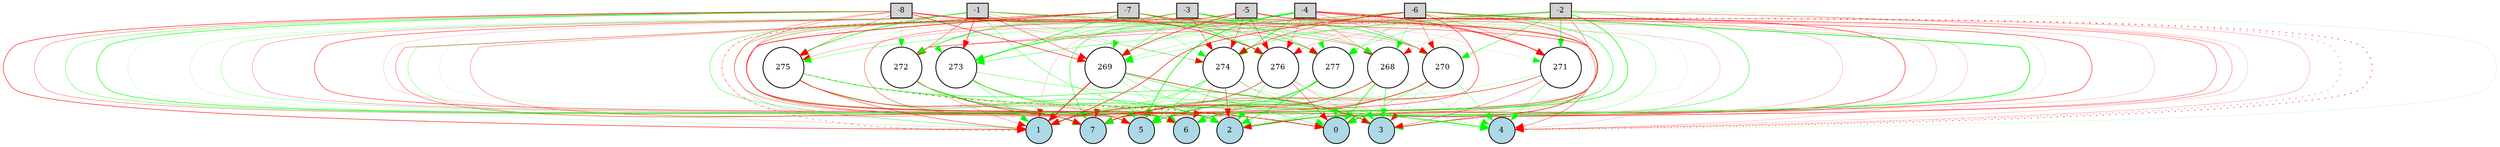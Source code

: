 digraph {
	node [fontsize=9 height=0.2 shape=circle width=0.2]
	-1 [fillcolor=lightgray shape=box style=filled]
	-2 [fillcolor=lightgray shape=box style=filled]
	-3 [fillcolor=lightgray shape=box style=filled]
	-4 [fillcolor=lightgray shape=box style=filled]
	-5 [fillcolor=lightgray shape=box style=filled]
	-6 [fillcolor=lightgray shape=box style=filled]
	-7 [fillcolor=lightgray shape=box style=filled]
	-8 [fillcolor=lightgray shape=box style=filled]
	0 [fillcolor=lightblue style=filled]
	1 [fillcolor=lightblue style=filled]
	2 [fillcolor=lightblue style=filled]
	3 [fillcolor=lightblue style=filled]
	4 [fillcolor=lightblue style=filled]
	5 [fillcolor=lightblue style=filled]
	6 [fillcolor=lightblue style=filled]
	7 [fillcolor=lightblue style=filled]
	268 [fillcolor=white style=filled]
	269 [fillcolor=white style=filled]
	270 [fillcolor=white style=filled]
	271 [fillcolor=white style=filled]
	272 [fillcolor=white style=filled]
	273 [fillcolor=white style=filled]
	274 [fillcolor=white style=filled]
	275 [fillcolor=white style=filled]
	276 [fillcolor=white style=filled]
	277 [fillcolor=white style=filled]
	-1 -> 268 [color=red penwidth=0.3026952945287314 style=solid]
	-1 -> 269 [color=red penwidth=0.4220532795222274 style=solid]
	-1 -> 270 [color=red penwidth=0.17066809970992516 style=solid]
	-1 -> 271 [color=green penwidth=0.1349249746735508 style=solid]
	-1 -> 272 [color=red penwidth=0.39072473157431964 style=solid]
	-1 -> 273 [color=red penwidth=0.6488454050421525 style=solid]
	-1 -> 274 [color=green penwidth=0.31392375523889127 style=solid]
	-1 -> 275 [color=green penwidth=0.7571512535125334 style=solid]
	-1 -> 276 [color=green penwidth=0.10270157281516797 style=solid]
	-1 -> 277 [color=green penwidth=0.371783288396502 style=solid]
	-2 -> 268 [color=red penwidth=0.14951137401892595 style=solid]
	-2 -> 269 [color=green penwidth=0.2803363443009863 style=solid]
	-2 -> 270 [color=green penwidth=0.4849137541842543 style=solid]
	-2 -> 271 [color=green penwidth=0.6612868967647652 style=solid]
	-2 -> 272 [color=red penwidth=0.3775513352075083 style=solid]
	-2 -> 273 [color=green penwidth=0.24502455030015974 style=solid]
	-2 -> 274 [color=green penwidth=0.43854344524018074 style=solid]
	-2 -> 276 [color=red penwidth=0.1702343588782732 style=solid]
	-2 -> 277 [color=green penwidth=0.35090143521534345 style=solid]
	-3 -> 268 [color=green penwidth=0.20003273863206375 style=solid]
	-3 -> 269 [color=green penwidth=0.4572178158498852 style=solid]
	-3 -> 270 [color=green penwidth=0.4381110152692703 style=solid]
	-3 -> 271 [color=red penwidth=0.40979046861647805 style=dotted]
	-3 -> 272 [color=red penwidth=0.25917664741036656 style=solid]
	-3 -> 273 [color=green penwidth=0.3860512733020226 style=solid]
	-3 -> 274 [color=red penwidth=0.42364475652823264 style=solid]
	-3 -> 275 [color=green penwidth=0.10341853274939775 style=solid]
	-3 -> 276 [color=green penwidth=0.26065887725191444 style=solid]
	-3 -> 277 [color=green penwidth=0.5901064056515832 style=solid]
	-4 -> 268 [color=red penwidth=0.2774830979212967 style=solid]
	-4 -> 269 [color=green penwidth=0.2439468669706659 style=solid]
	-4 -> 270 [color=red penwidth=0.2900813636951184 style=solid]
	-4 -> 271 [color=red penwidth=0.6559738864133576 style=solid]
	-4 -> 272 [color=green penwidth=0.21461328919990602 style=solid]
	-4 -> 273 [color=green penwidth=0.5419636095025326 style=solid]
	-4 -> 274 [color=green penwidth=0.6573036877023379 style=solid]
	-4 -> 275 [color=green penwidth=0.17457040623425524 style=solid]
	-4 -> 276 [color=red penwidth=0.35087930781411447 style=solid]
	-4 -> 277 [color=green penwidth=0.2543532213163642 style=solid]
	-5 -> 268 [color=red penwidth=0.1144496224590855 style=solid]
	-5 -> 269 [color=red penwidth=0.6442555631632121 style=solid]
	-5 -> 270 [color=green penwidth=0.1624837457200039 style=solid]
	-5 -> 271 [color=red penwidth=0.1489830177080666 style=solid]
	-5 -> 272 [color=green penwidth=0.32055615501117224 style=solid]
	-5 -> 273 [color=green penwidth=0.24862179308934623 style=solid]
	-5 -> 274 [color=red penwidth=0.36801039010759706 style=solid]
	-5 -> 275 [color=red penwidth=0.25162962101900194 style=solid]
	-5 -> 276 [color=red penwidth=0.46728763321784506 style=solid]
	-5 -> 277 [color=green penwidth=0.11788844590468112 style=solid]
	-6 -> 268 [color=green penwidth=0.2954842066874719 style=solid]
	-6 -> 269 [color=green penwidth=0.24030552600966412 style=solid]
	-6 -> 270 [color=red penwidth=0.3202582743213951 style=solid]
	-6 -> 271 [color=red penwidth=0.3047006624686298 style=solid]
	-6 -> 272 [color=red penwidth=0.37870693772589825 style=solid]
	-6 -> 273 [color=green penwidth=0.21613555218319427 style=solid]
	-6 -> 274 [color=red penwidth=0.43062757903927984 style=solid]
	-6 -> 275 [color=green penwidth=0.23299055383594935 style=solid]
	-6 -> 276 [color=red penwidth=0.12044155467109315 style=solid]
	-6 -> 277 [color=green penwidth=0.3781563812681741 style=solid]
	-7 -> 268 [color=red penwidth=0.17523033628662568 style=solid]
	-7 -> 269 [color=green penwidth=0.41080579159797526 style=dotted]
	-7 -> 270 [color=green penwidth=0.3665501259746474 style=solid]
	-7 -> 271 [color=red penwidth=0.3704575077419443 style=solid]
	-7 -> 272 [color=green penwidth=0.22018819580820448 style=solid]
	-7 -> 273 [color=green penwidth=0.6410858560160354 style=solid]
	-7 -> 274 [color=green penwidth=0.2872602682072214 style=solid]
	-7 -> 275 [color=red penwidth=0.10025077578781923 style=solid]
	-7 -> 276 [color=green penwidth=0.7080400847159355 style=solid]
	-7 -> 277 [color=red penwidth=0.23705017138306703 style=solid]
	-8 -> 268 [color=green penwidth=0.3457021698656888 style=solid]
	-8 -> 269 [color=red penwidth=0.5974391688791227 style=solid]
	-8 -> 270 [color=red penwidth=0.2566322885960012 style=solid]
	-8 -> 272 [color=green penwidth=0.25773202975522536 style=solid]
	-8 -> 273 [color=green penwidth=0.15296679621986609 style=solid]
	-8 -> 274 [color=red penwidth=0.15589974995369255 style=solid]
	-8 -> 275 [color=red penwidth=0.28202240213312046 style=solid]
	-8 -> 276 [color=red penwidth=0.6777307086193186 style=solid]
	-8 -> 277 [color=red penwidth=0.134672702054578 style=solid]
	268 -> 0 [color=green penwidth=0.8233303171916048 style=solid]
	268 -> 1 [color=green penwidth=0.2277051130187018 style=solid]
	268 -> 2 [color=green penwidth=0.22211411462703334 style=solid]
	268 -> 3 [color=green penwidth=0.5589186702135251 style=solid]
	268 -> 4 [color=green penwidth=0.17760578530466264 style=solid]
	268 -> 5 [color=green penwidth=0.38921971230441854 style=solid]
	268 -> 6 [color=red penwidth=0.2535641318536895 style=solid]
	268 -> 7 [color=red penwidth=0.5189201324066198 style=solid]
	269 -> 0 [color=green penwidth=0.4639885374663616 style=solid]
	269 -> 1 [color=red penwidth=0.9901780448576947 style=solid]
	269 -> 2 [color=green penwidth=0.3362356532074985 style=solid]
	269 -> 3 [color=red penwidth=0.597675824190096 style=solid]
	269 -> 4 [color=green penwidth=0.3013610689240246 style=solid]
	269 -> 5 [color=green penwidth=0.13397748618212424 style=solid]
	269 -> 6 [color=green penwidth=0.26769385008914504 style=solid]
	269 -> 7 [color=red penwidth=0.35505444301489053 style=dotted]
	270 -> 0 [color=green penwidth=0.3554592781638666 style=solid]
	270 -> 1 [color=red penwidth=0.2531254571883186 style=solid]
	270 -> 2 [color=green penwidth=0.45233794985269016 style=solid]
	270 -> 3 [color=red penwidth=0.1253838810524784 style=solid]
	270 -> 4 [color=green penwidth=0.32661945685629834 style=solid]
	270 -> 5 [color=red penwidth=0.13714081248652987 style=solid]
	270 -> 6 [color=red penwidth=0.2343852266195193 style=solid]
	270 -> 7 [color=red penwidth=0.598109480547006 style=solid]
	271 -> 0 [color=green penwidth=0.2067139748569739 style=dotted]
	271 -> 1 [color=green penwidth=0.18960912983406863 style=solid]
	271 -> 2 [color=red penwidth=0.21190311291124278 style=dotted]
	271 -> 3 [color=red penwidth=0.3503035095527729 style=solid]
	271 -> 4 [color=green penwidth=0.35836900864488497 style=solid]
	271 -> 5 [color=red penwidth=0.3056840920724063 style=solid]
	271 -> 6 [color=green penwidth=0.27161800230658595 style=solid]
	271 -> 7 [color=red penwidth=0.4012171631579078 style=solid]
	272 -> 0 [color=red penwidth=0.5976922951321952 style=solid]
	272 -> 1 [color=red penwidth=0.2712948096123111 style=solid]
	272 -> 2 [color=green penwidth=0.30176793500150506 style=solid]
	272 -> 3 [color=green penwidth=0.43765614117901075 style=solid]
	272 -> 4 [color=green penwidth=0.1652984244931839 style=solid]
	272 -> 5 [color=green penwidth=0.18212695367549336 style=solid]
	272 -> 6 [color=red penwidth=0.18041108878618134 style=solid]
	272 -> 7 [color=green penwidth=0.2552996149862298 style=solid]
	273 -> 0 [color=green penwidth=0.40892888917385384 style=dotted]
	273 -> 1 [color=green penwidth=0.3482954226561106 style=solid]
	273 -> 2 [color=green penwidth=0.5105783429577999 style=solid]
	273 -> 3 [color=green penwidth=0.26199731587931074 style=solid]
	273 -> 4 [color=green penwidth=0.3619361289523937 style=solid]
	273 -> 5 [color=red penwidth=0.2229470886420947 style=solid]
	273 -> 6 [color=green penwidth=0.15433785691726576 style=solid]
	273 -> 7 [color=green penwidth=0.16850726425014256 style=solid]
	274 -> 0 [color=green penwidth=0.1759097564345773 style=solid]
	274 -> 1 [color=green penwidth=0.4736755647175176 style=solid]
	274 -> 2 [color=red penwidth=0.5152346468905487 style=solid]
	274 -> 3 [color=red penwidth=0.17816855587638558 style=solid]
	274 -> 4 [color=green penwidth=0.22443916728770075 style=solid]
	274 -> 5 [color=green penwidth=0.45874980043114477 style=solid]
	274 -> 6 [color=red penwidth=0.27402818814580737 style=solid]
	274 -> 7 [color=green penwidth=0.2761064717342039 style=solid]
	275 -> 0 [color=red penwidth=0.9271778503374042 style=dotted]
	275 -> 1 [color=red penwidth=0.470357202483931 style=solid]
	275 -> 2 [color=green penwidth=0.5497769944291246 style=solid]
	275 -> 3 [color=green penwidth=0.5594370186114362 style=solid]
	275 -> 4 [color=green penwidth=0.47422545267466987 style=solid]
	275 -> 5 [color=red penwidth=0.2774993499178362 style=solid]
	275 -> 6 [color=red penwidth=0.14383819741721698 style=dotted]
	275 -> 7 [color=red penwidth=0.5091243995652294 style=solid]
	276 -> 0 [color=red penwidth=0.4359452927132551 style=solid]
	276 -> 1 [color=red penwidth=0.39286488797155683 style=solid]
	276 -> 2 [color=green penwidth=0.4169727420117969 style=solid]
	276 -> 3 [color=red penwidth=0.23418630600616935 style=solid]
	276 -> 4 [color=green penwidth=0.23888326197008045 style=solid]
	276 -> 5 [color=green penwidth=0.2330457395837684 style=solid]
	276 -> 6 [color=green penwidth=0.13409832225328405 style=solid]
	276 -> 7 [color=red penwidth=0.2248670367486491 style=solid]
	277 -> 0 [color=green penwidth=0.21202701821440167 style=solid]
	277 -> 1 [color=red penwidth=0.18059234683294206 style=solid]
	277 -> 2 [color=green penwidth=0.730424466873857 style=solid]
	277 -> 3 [color=green penwidth=0.2054070405783297 style=solid]
	277 -> 4 [color=green penwidth=0.41639199280533457 style=dotted]
	277 -> 5 [color=green penwidth=0.5968834302251281 style=solid]
	277 -> 6 [color=green penwidth=0.40103185875818137 style=solid]
	277 -> 7 [color=green penwidth=0.28978299527498597 style=dotted]
	-1 -> 0 [color=red penwidth=0.179180775950757 style=solid]
	-1 -> 1 [color=green penwidth=0.14388654399862283 style=solid]
	-1 -> 2 [color=green penwidth=0.11463033869928248 style=solid]
	-1 -> 3 [color=green penwidth=0.38388460630878085 style=solid]
	-1 -> 4 [color=red penwidth=0.16767931938408526 style=solid]
	-1 -> 5 [color=red penwidth=0.279995576639687 style=solid]
	-1 -> 6 [color=red penwidth=0.5063863324509797 style=solid]
	-1 -> 7 [color=green penwidth=0.2541019662158456 style=solid]
	-2 -> 0 [color=red penwidth=0.14779820952777967 style=solid]
	-2 -> 1 [color=red penwidth=0.37337073349371197 style=solid]
	-2 -> 2 [color=green penwidth=0.1507548142362632 style=solid]
	-2 -> 3 [color=red penwidth=0.21961821956090033 style=solid]
	-2 -> 4 [color=green penwidth=0.11521043018503381 style=solid]
	-2 -> 5 [color=green penwidth=0.14620681344313471 style=solid]
	-2 -> 6 [color=green penwidth=0.7129732108615291 style=solid]
	-2 -> 7 [color=green penwidth=0.4822468169757428 style=solid]
	-3 -> 0 [color=red penwidth=0.1987371586118158 style=solid]
	-3 -> 1 [color=green penwidth=0.4193535149922063 style=solid]
	-3 -> 2 [color=green penwidth=0.17349209265952653 style=solid]
	-3 -> 3 [color=green penwidth=0.12200133816239032 style=solid]
	-3 -> 4 [color=red penwidth=0.2121763742875471 style=solid]
	-3 -> 5 [color=green penwidth=0.2796506230525796 style=solid]
	-3 -> 6 [color=green penwidth=0.216365646723145 style=solid]
	-3 -> 7 [color=red penwidth=0.15135689343946157 style=solid]
	-4 -> 0 [color=red penwidth=0.5346137062784112 style=solid]
	-4 -> 1 [color=red penwidth=0.16862270789872627 style=solid]
	-4 -> 2 [color=red penwidth=0.2090129042338087 style=solid]
	-4 -> 3 [color=red penwidth=0.529825170536289 style=solid]
	-4 -> 4 [color=red penwidth=0.5629581530894152 style=dotted]
	-4 -> 5 [color=green penwidth=0.8622585835608493 style=solid]
	-4 -> 6 [color=red penwidth=0.1574917977864959 style=solid]
	-4 -> 7 [color=green penwidth=0.5446976176142071 style=solid]
	-5 -> 0 [color=green penwidth=0.25913598270103844 style=solid]
	-5 -> 1 [color=red penwidth=0.4908874564730511 style=dotted]
	-5 -> 2 [color=red penwidth=0.6773526809216537 style=solid]
	-5 -> 3 [color=red penwidth=0.18400533555811696 style=solid]
	-5 -> 4 [color=red penwidth=0.3587652268321725 style=dotted]
	-5 -> 5 [color=red penwidth=0.2721331137142955 style=solid]
	-5 -> 6 [color=red penwidth=0.3626089361678009 style=solid]
	-5 -> 7 [color=red penwidth=0.18877939815526334 style=solid]
	-6 -> 0 [color=red penwidth=0.16479874797517752 style=solid]
	-6 -> 1 [color=red penwidth=0.6555367275465238 style=solid]
	-6 -> 2 [color=green penwidth=0.8524436282065927 style=solid]
	-6 -> 3 [color=red penwidth=0.387356121724974 style=solid]
	-6 -> 4 [color=red penwidth=0.15330739590857356 style=solid]
	-6 -> 5 [color=red penwidth=0.46071905799498014 style=solid]
	-6 -> 6 [color=green penwidth=0.4895658206326873 style=solid]
	-6 -> 7 [color=red penwidth=0.49323534476340425 style=solid]
	-7 -> 0 [color=red penwidth=0.12750664438451112 style=solid]
	-7 -> 1 [color=red penwidth=0.14403031137619804 style=solid]
	-7 -> 2 [color=red penwidth=0.751830753193533 style=solid]
	-7 -> 3 [color=green penwidth=0.22373398228927882 style=solid]
	-7 -> 4 [color=red penwidth=0.1671832894576436 style=solid]
	-7 -> 5 [color=green penwidth=0.3041160861857254 style=solid]
	-7 -> 6 [color=red penwidth=0.3062390196369419 style=solid]
	-7 -> 7 [color=red penwidth=0.3720966637018066 style=solid]
	-8 -> 0 [color=red penwidth=0.30347876173766786 style=solid]
	-8 -> 1 [color=red penwidth=0.5804353180151358 style=solid]
	-8 -> 2 [color=green penwidth=0.11837506718645031 style=solid]
	-8 -> 3 [color=red penwidth=0.31190929365596387 style=solid]
	-8 -> 4 [color=red penwidth=0.40594229615432065 style=solid]
	-8 -> 5 [color=green penwidth=0.3773440141810077 style=solid]
	-8 -> 6 [color=green penwidth=0.634379632179432 style=solid]
	-8 -> 7 [color=red penwidth=0.30991623212914354 style=solid]
}
